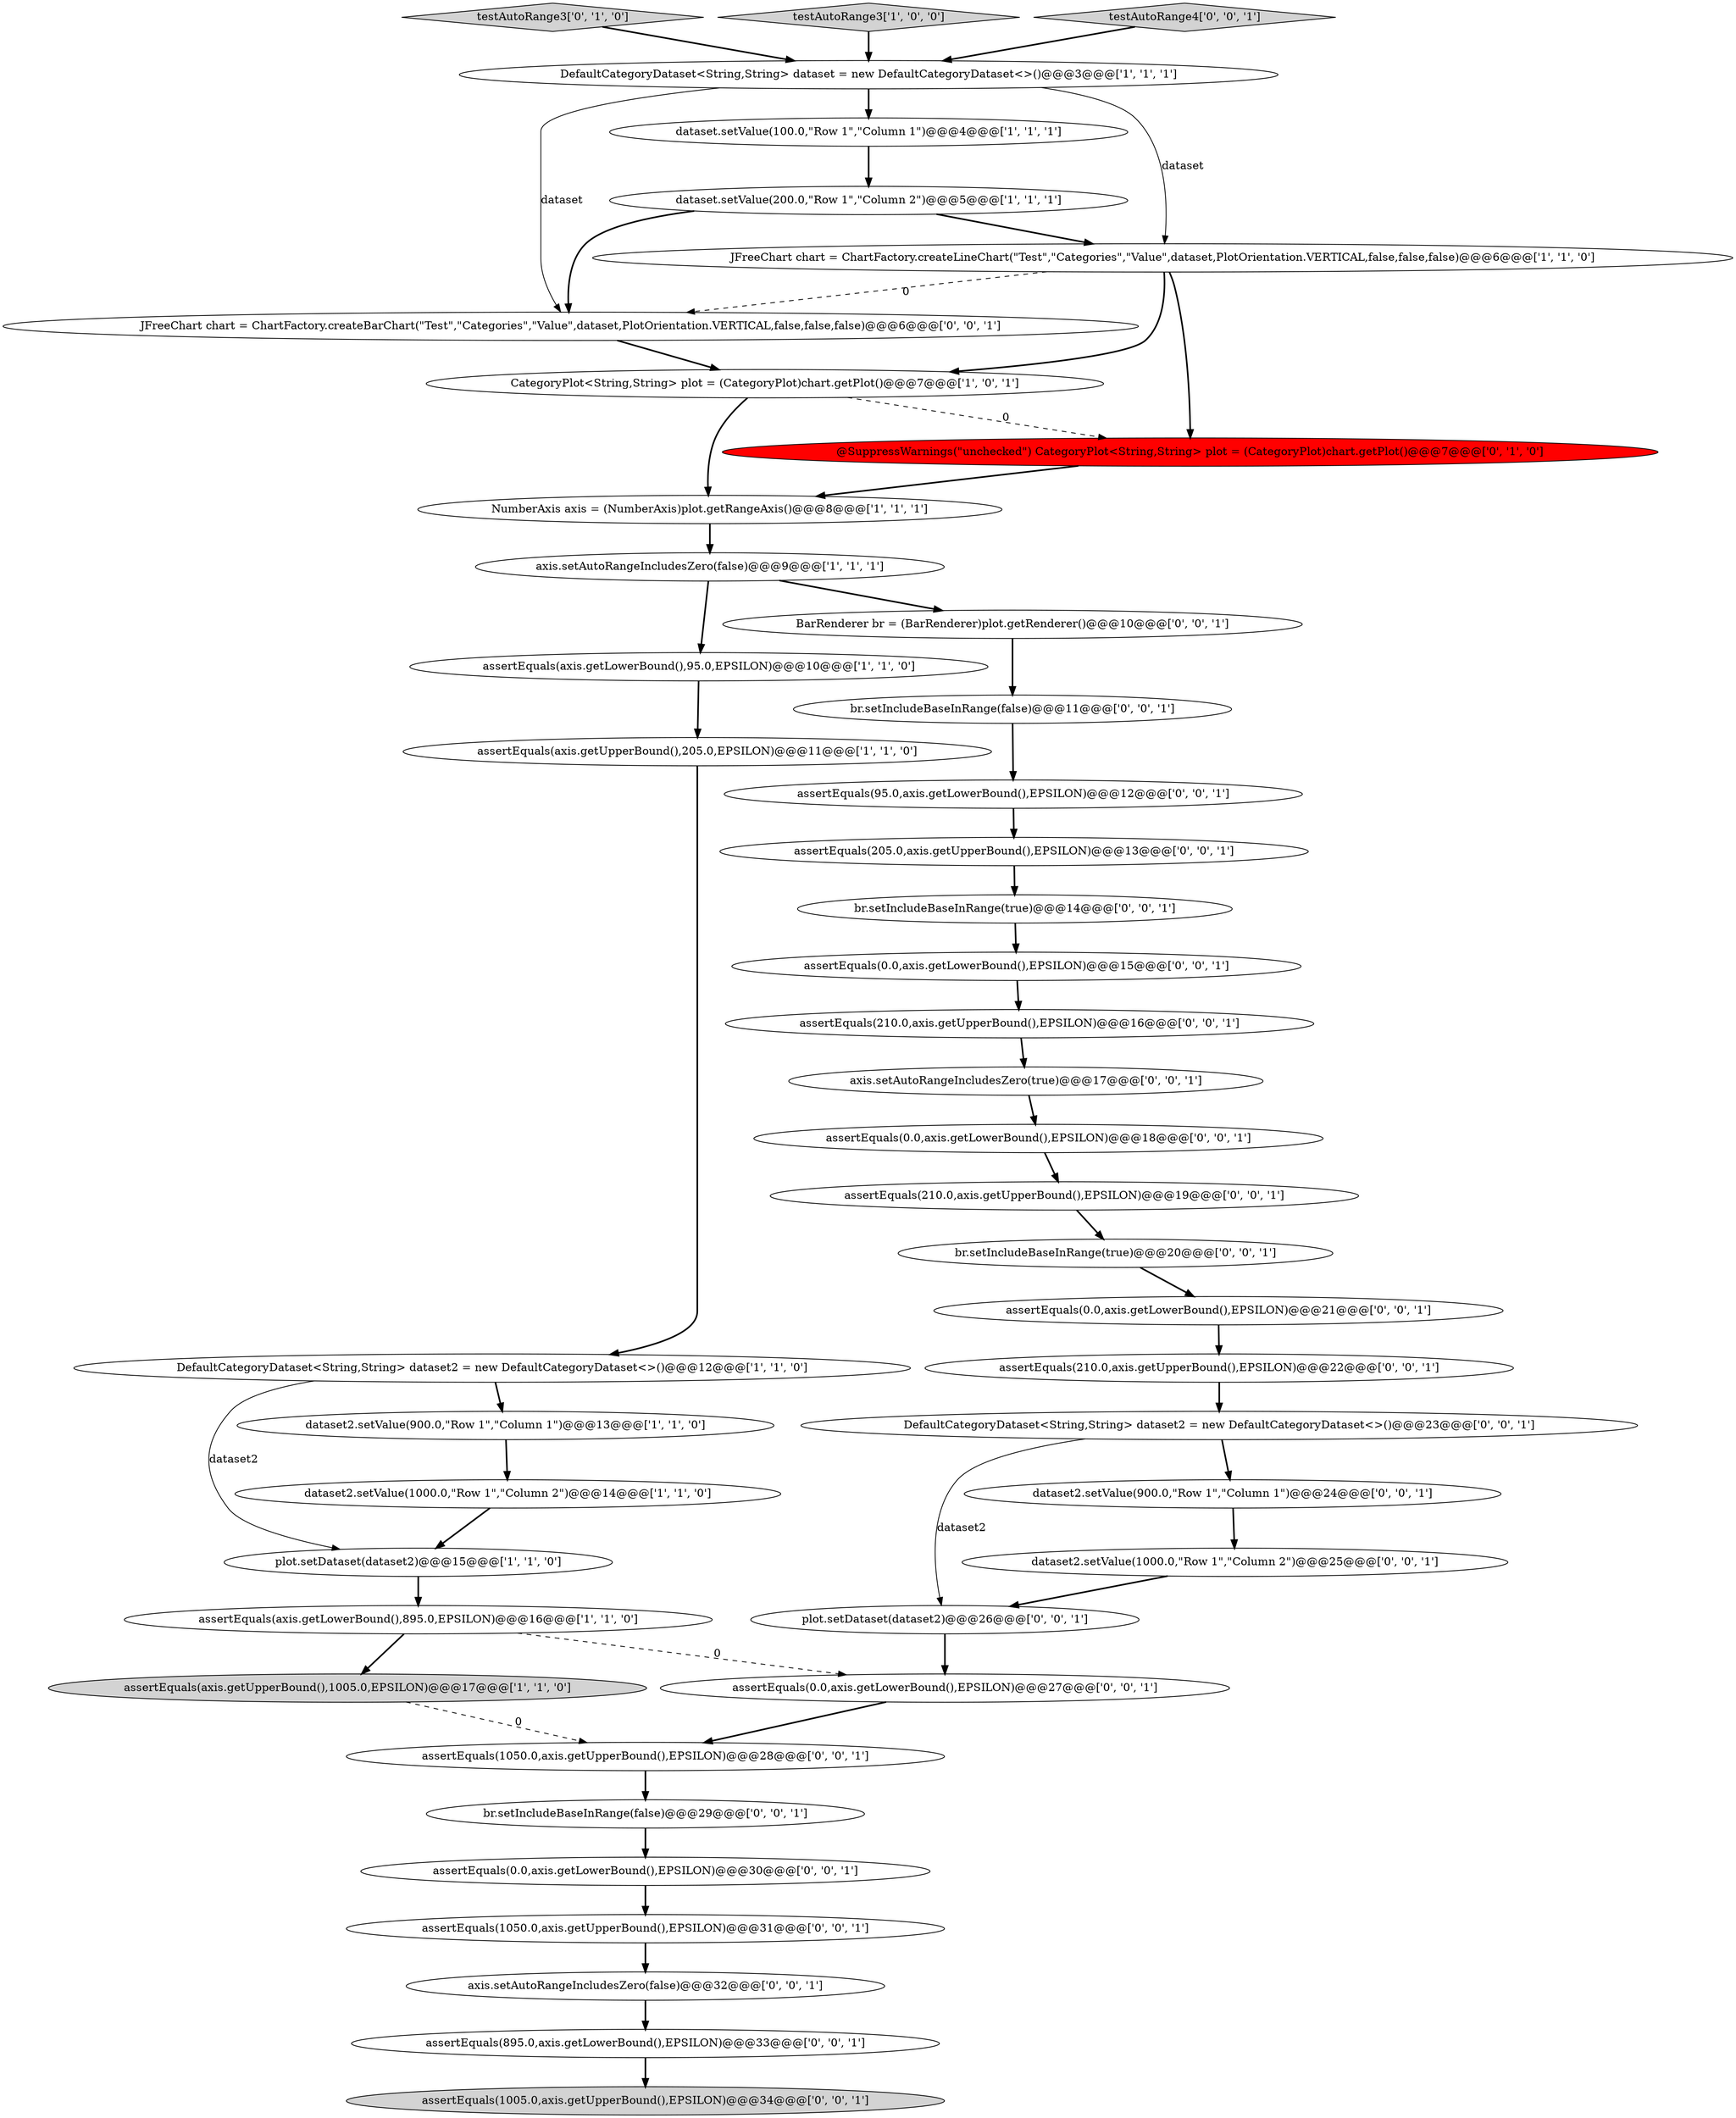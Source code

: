digraph {
31 [style = filled, label = "assertEquals(210.0,axis.getUpperBound(),EPSILON)@@@22@@@['0', '0', '1']", fillcolor = white, shape = ellipse image = "AAA0AAABBB3BBB"];
17 [style = filled, label = "@SuppressWarnings(\"unchecked\") CategoryPlot<String,String> plot = (CategoryPlot)chart.getPlot()@@@7@@@['0', '1', '0']", fillcolor = red, shape = ellipse image = "AAA1AAABBB2BBB"];
40 [style = filled, label = "DefaultCategoryDataset<String,String> dataset2 = new DefaultCategoryDataset<>()@@@23@@@['0', '0', '1']", fillcolor = white, shape = ellipse image = "AAA0AAABBB3BBB"];
42 [style = filled, label = "assertEquals(895.0,axis.getLowerBound(),EPSILON)@@@33@@@['0', '0', '1']", fillcolor = white, shape = ellipse image = "AAA0AAABBB3BBB"];
14 [style = filled, label = "assertEquals(axis.getLowerBound(),895.0,EPSILON)@@@16@@@['1', '1', '0']", fillcolor = white, shape = ellipse image = "AAA0AAABBB1BBB"];
33 [style = filled, label = "br.setIncludeBaseInRange(true)@@@14@@@['0', '0', '1']", fillcolor = white, shape = ellipse image = "AAA0AAABBB3BBB"];
35 [style = filled, label = "axis.setAutoRangeIncludesZero(false)@@@32@@@['0', '0', '1']", fillcolor = white, shape = ellipse image = "AAA0AAABBB3BBB"];
39 [style = filled, label = "assertEquals(0.0,axis.getLowerBound(),EPSILON)@@@15@@@['0', '0', '1']", fillcolor = white, shape = ellipse image = "AAA0AAABBB3BBB"];
36 [style = filled, label = "axis.setAutoRangeIncludesZero(true)@@@17@@@['0', '0', '1']", fillcolor = white, shape = ellipse image = "AAA0AAABBB3BBB"];
16 [style = filled, label = "testAutoRange3['0', '1', '0']", fillcolor = lightgray, shape = diamond image = "AAA0AAABBB2BBB"];
32 [style = filled, label = "assertEquals(0.0,axis.getLowerBound(),EPSILON)@@@18@@@['0', '0', '1']", fillcolor = white, shape = ellipse image = "AAA0AAABBB3BBB"];
15 [style = filled, label = "CategoryPlot<String,String> plot = (CategoryPlot)chart.getPlot()@@@7@@@['1', '0', '1']", fillcolor = white, shape = ellipse image = "AAA0AAABBB1BBB"];
13 [style = filled, label = "assertEquals(axis.getLowerBound(),95.0,EPSILON)@@@10@@@['1', '1', '0']", fillcolor = white, shape = ellipse image = "AAA0AAABBB1BBB"];
38 [style = filled, label = "JFreeChart chart = ChartFactory.createBarChart(\"Test\",\"Categories\",\"Value\",dataset,PlotOrientation.VERTICAL,false,false,false)@@@6@@@['0', '0', '1']", fillcolor = white, shape = ellipse image = "AAA0AAABBB3BBB"];
28 [style = filled, label = "dataset2.setValue(900.0,\"Row 1\",\"Column 1\")@@@24@@@['0', '0', '1']", fillcolor = white, shape = ellipse image = "AAA0AAABBB3BBB"];
37 [style = filled, label = "assertEquals(210.0,axis.getUpperBound(),EPSILON)@@@16@@@['0', '0', '1']", fillcolor = white, shape = ellipse image = "AAA0AAABBB3BBB"];
34 [style = filled, label = "assertEquals(95.0,axis.getLowerBound(),EPSILON)@@@12@@@['0', '0', '1']", fillcolor = white, shape = ellipse image = "AAA0AAABBB3BBB"];
5 [style = filled, label = "assertEquals(axis.getUpperBound(),1005.0,EPSILON)@@@17@@@['1', '1', '0']", fillcolor = lightgray, shape = ellipse image = "AAA0AAABBB1BBB"];
9 [style = filled, label = "assertEquals(axis.getUpperBound(),205.0,EPSILON)@@@11@@@['1', '1', '0']", fillcolor = white, shape = ellipse image = "AAA0AAABBB1BBB"];
8 [style = filled, label = "JFreeChart chart = ChartFactory.createLineChart(\"Test\",\"Categories\",\"Value\",dataset,PlotOrientation.VERTICAL,false,false,false)@@@6@@@['1', '1', '0']", fillcolor = white, shape = ellipse image = "AAA0AAABBB1BBB"];
24 [style = filled, label = "assertEquals(0.0,axis.getLowerBound(),EPSILON)@@@30@@@['0', '0', '1']", fillcolor = white, shape = ellipse image = "AAA0AAABBB3BBB"];
2 [style = filled, label = "NumberAxis axis = (NumberAxis)plot.getRangeAxis()@@@8@@@['1', '1', '1']", fillcolor = white, shape = ellipse image = "AAA0AAABBB1BBB"];
22 [style = filled, label = "br.setIncludeBaseInRange(true)@@@20@@@['0', '0', '1']", fillcolor = white, shape = ellipse image = "AAA0AAABBB3BBB"];
3 [style = filled, label = "testAutoRange3['1', '0', '0']", fillcolor = lightgray, shape = diamond image = "AAA0AAABBB1BBB"];
30 [style = filled, label = "assertEquals(210.0,axis.getUpperBound(),EPSILON)@@@19@@@['0', '0', '1']", fillcolor = white, shape = ellipse image = "AAA0AAABBB3BBB"];
43 [style = filled, label = "testAutoRange4['0', '0', '1']", fillcolor = lightgray, shape = diamond image = "AAA0AAABBB3BBB"];
4 [style = filled, label = "dataset2.setValue(1000.0,\"Row 1\",\"Column 2\")@@@14@@@['1', '1', '0']", fillcolor = white, shape = ellipse image = "AAA0AAABBB1BBB"];
6 [style = filled, label = "dataset2.setValue(900.0,\"Row 1\",\"Column 1\")@@@13@@@['1', '1', '0']", fillcolor = white, shape = ellipse image = "AAA0AAABBB1BBB"];
19 [style = filled, label = "assertEquals(205.0,axis.getUpperBound(),EPSILON)@@@13@@@['0', '0', '1']", fillcolor = white, shape = ellipse image = "AAA0AAABBB3BBB"];
0 [style = filled, label = "plot.setDataset(dataset2)@@@15@@@['1', '1', '0']", fillcolor = white, shape = ellipse image = "AAA0AAABBB1BBB"];
26 [style = filled, label = "plot.setDataset(dataset2)@@@26@@@['0', '0', '1']", fillcolor = white, shape = ellipse image = "AAA0AAABBB3BBB"];
23 [style = filled, label = "br.setIncludeBaseInRange(false)@@@29@@@['0', '0', '1']", fillcolor = white, shape = ellipse image = "AAA0AAABBB3BBB"];
21 [style = filled, label = "BarRenderer br = (BarRenderer)plot.getRenderer()@@@10@@@['0', '0', '1']", fillcolor = white, shape = ellipse image = "AAA0AAABBB3BBB"];
25 [style = filled, label = "assertEquals(1050.0,axis.getUpperBound(),EPSILON)@@@31@@@['0', '0', '1']", fillcolor = white, shape = ellipse image = "AAA0AAABBB3BBB"];
11 [style = filled, label = "axis.setAutoRangeIncludesZero(false)@@@9@@@['1', '1', '1']", fillcolor = white, shape = ellipse image = "AAA0AAABBB1BBB"];
41 [style = filled, label = "assertEquals(1050.0,axis.getUpperBound(),EPSILON)@@@28@@@['0', '0', '1']", fillcolor = white, shape = ellipse image = "AAA0AAABBB3BBB"];
7 [style = filled, label = "DefaultCategoryDataset<String,String> dataset2 = new DefaultCategoryDataset<>()@@@12@@@['1', '1', '0']", fillcolor = white, shape = ellipse image = "AAA0AAABBB1BBB"];
29 [style = filled, label = "dataset2.setValue(1000.0,\"Row 1\",\"Column 2\")@@@25@@@['0', '0', '1']", fillcolor = white, shape = ellipse image = "AAA0AAABBB3BBB"];
12 [style = filled, label = "DefaultCategoryDataset<String,String> dataset = new DefaultCategoryDataset<>()@@@3@@@['1', '1', '1']", fillcolor = white, shape = ellipse image = "AAA0AAABBB1BBB"];
20 [style = filled, label = "assertEquals(0.0,axis.getLowerBound(),EPSILON)@@@21@@@['0', '0', '1']", fillcolor = white, shape = ellipse image = "AAA0AAABBB3BBB"];
1 [style = filled, label = "dataset.setValue(200.0,\"Row 1\",\"Column 2\")@@@5@@@['1', '1', '1']", fillcolor = white, shape = ellipse image = "AAA0AAABBB1BBB"];
44 [style = filled, label = "br.setIncludeBaseInRange(false)@@@11@@@['0', '0', '1']", fillcolor = white, shape = ellipse image = "AAA0AAABBB3BBB"];
10 [style = filled, label = "dataset.setValue(100.0,\"Row 1\",\"Column 1\")@@@4@@@['1', '1', '1']", fillcolor = white, shape = ellipse image = "AAA0AAABBB1BBB"];
18 [style = filled, label = "assertEquals(1005.0,axis.getUpperBound(),EPSILON)@@@34@@@['0', '0', '1']", fillcolor = lightgray, shape = ellipse image = "AAA0AAABBB3BBB"];
27 [style = filled, label = "assertEquals(0.0,axis.getLowerBound(),EPSILON)@@@27@@@['0', '0', '1']", fillcolor = white, shape = ellipse image = "AAA0AAABBB3BBB"];
19->33 [style = bold, label=""];
39->37 [style = bold, label=""];
28->29 [style = bold, label=""];
42->18 [style = bold, label=""];
15->2 [style = bold, label=""];
21->44 [style = bold, label=""];
30->22 [style = bold, label=""];
1->8 [style = bold, label=""];
8->15 [style = bold, label=""];
37->36 [style = bold, label=""];
34->19 [style = bold, label=""];
35->42 [style = bold, label=""];
11->21 [style = bold, label=""];
36->32 [style = bold, label=""];
20->31 [style = bold, label=""];
40->26 [style = solid, label="dataset2"];
40->28 [style = bold, label=""];
3->12 [style = bold, label=""];
9->7 [style = bold, label=""];
32->30 [style = bold, label=""];
25->35 [style = bold, label=""];
38->15 [style = bold, label=""];
14->27 [style = dashed, label="0"];
4->0 [style = bold, label=""];
29->26 [style = bold, label=""];
8->17 [style = bold, label=""];
6->4 [style = bold, label=""];
26->27 [style = bold, label=""];
0->14 [style = bold, label=""];
12->10 [style = bold, label=""];
23->24 [style = bold, label=""];
33->39 [style = bold, label=""];
17->2 [style = bold, label=""];
22->20 [style = bold, label=""];
43->12 [style = bold, label=""];
8->38 [style = dashed, label="0"];
7->0 [style = solid, label="dataset2"];
24->25 [style = bold, label=""];
11->13 [style = bold, label=""];
7->6 [style = bold, label=""];
44->34 [style = bold, label=""];
27->41 [style = bold, label=""];
31->40 [style = bold, label=""];
12->8 [style = solid, label="dataset"];
15->17 [style = dashed, label="0"];
13->9 [style = bold, label=""];
10->1 [style = bold, label=""];
41->23 [style = bold, label=""];
12->38 [style = solid, label="dataset"];
16->12 [style = bold, label=""];
5->41 [style = dashed, label="0"];
2->11 [style = bold, label=""];
1->38 [style = bold, label=""];
14->5 [style = bold, label=""];
}

